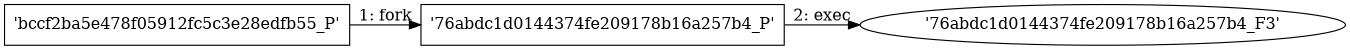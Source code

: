 digraph "D:\Learning\Paper\apt\基于CTI的攻击预警\Dataset\攻击图\ASGfromALLCTI\Time for VT Enterprise to step up.dot" {
rankdir="LR"
size="9"
fixedsize="false"
splines="true"
nodesep=0.3
ranksep=0
fontsize=10
overlap="scalexy"
engine= "neato"
	"'bccf2ba5e478f05912fc5c3e28edfb55_P'" [node_type=Process shape=box]
	"'76abdc1d0144374fe209178b16a257b4_P'" [node_type=Process shape=box]
	"'bccf2ba5e478f05912fc5c3e28edfb55_P'" -> "'76abdc1d0144374fe209178b16a257b4_P'" [label="1: fork"]
	"'76abdc1d0144374fe209178b16a257b4_P'" [node_type=Process shape=box]
	"'76abdc1d0144374fe209178b16a257b4_F3'" [node_type=File shape=ellipse]
	"'76abdc1d0144374fe209178b16a257b4_P'" -> "'76abdc1d0144374fe209178b16a257b4_F3'" [label="2: exec"]
}
